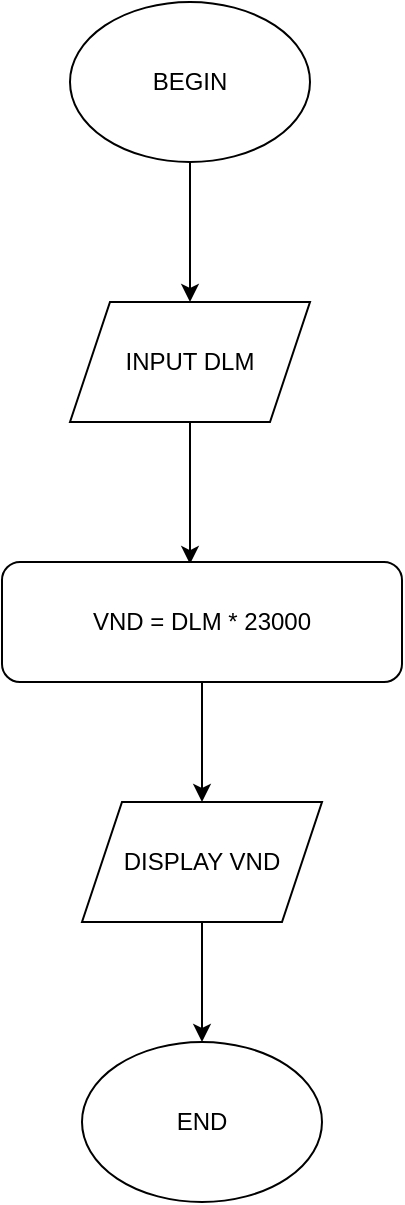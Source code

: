 <mxfile version="19.0.3" type="device"><diagram id="C5RBs43oDa-KdzZeNtuy" name="Page-1"><mxGraphModel dx="1422" dy="865" grid="1" gridSize="10" guides="1" tooltips="1" connect="1" arrows="1" fold="1" page="1" pageScale="1" pageWidth="827" pageHeight="1169" math="0" shadow="0"><root><mxCell id="WIyWlLk6GJQsqaUBKTNV-0"/><mxCell id="WIyWlLk6GJQsqaUBKTNV-1" parent="WIyWlLk6GJQsqaUBKTNV-0"/><mxCell id="UqgY3f-XIoswG_-R2vzX-6" style="edgeStyle=orthogonalEdgeStyle;rounded=0;orthogonalLoop=1;jettySize=auto;html=1;entryX=0.5;entryY=0;entryDx=0;entryDy=0;" edge="1" parent="WIyWlLk6GJQsqaUBKTNV-1" source="UqgY3f-XIoswG_-R2vzX-0" target="UqgY3f-XIoswG_-R2vzX-1"><mxGeometry relative="1" as="geometry"/></mxCell><mxCell id="UqgY3f-XIoswG_-R2vzX-0" value="BEGIN" style="ellipse;whiteSpace=wrap;html=1;" vertex="1" parent="WIyWlLk6GJQsqaUBKTNV-1"><mxGeometry x="354" y="110" width="120" height="80" as="geometry"/></mxCell><mxCell id="UqgY3f-XIoswG_-R2vzX-9" style="edgeStyle=orthogonalEdgeStyle;rounded=0;orthogonalLoop=1;jettySize=auto;html=1;entryX=0.47;entryY=0.017;entryDx=0;entryDy=0;entryPerimeter=0;" edge="1" parent="WIyWlLk6GJQsqaUBKTNV-1" source="UqgY3f-XIoswG_-R2vzX-1" target="UqgY3f-XIoswG_-R2vzX-3"><mxGeometry relative="1" as="geometry"/></mxCell><mxCell id="UqgY3f-XIoswG_-R2vzX-1" value="INPUT DLM" style="shape=parallelogram;perimeter=parallelogramPerimeter;whiteSpace=wrap;html=1;fixedSize=1;" vertex="1" parent="WIyWlLk6GJQsqaUBKTNV-1"><mxGeometry x="354" y="260" width="120" height="60" as="geometry"/></mxCell><mxCell id="UqgY3f-XIoswG_-R2vzX-8" style="edgeStyle=orthogonalEdgeStyle;rounded=0;orthogonalLoop=1;jettySize=auto;html=1;entryX=0.5;entryY=0;entryDx=0;entryDy=0;" edge="1" parent="WIyWlLk6GJQsqaUBKTNV-1" source="UqgY3f-XIoswG_-R2vzX-3" target="UqgY3f-XIoswG_-R2vzX-4"><mxGeometry relative="1" as="geometry"/></mxCell><mxCell id="UqgY3f-XIoswG_-R2vzX-3" value="VND = DLM * 23000" style="rounded=1;whiteSpace=wrap;html=1;" vertex="1" parent="WIyWlLk6GJQsqaUBKTNV-1"><mxGeometry x="320" y="390" width="200" height="60" as="geometry"/></mxCell><mxCell id="UqgY3f-XIoswG_-R2vzX-10" style="edgeStyle=orthogonalEdgeStyle;rounded=0;orthogonalLoop=1;jettySize=auto;html=1;entryX=0.5;entryY=0;entryDx=0;entryDy=0;" edge="1" parent="WIyWlLk6GJQsqaUBKTNV-1" source="UqgY3f-XIoswG_-R2vzX-4" target="UqgY3f-XIoswG_-R2vzX-5"><mxGeometry relative="1" as="geometry"/></mxCell><mxCell id="UqgY3f-XIoswG_-R2vzX-4" value="DISPLAY VND" style="shape=parallelogram;perimeter=parallelogramPerimeter;whiteSpace=wrap;html=1;fixedSize=1;" vertex="1" parent="WIyWlLk6GJQsqaUBKTNV-1"><mxGeometry x="360" y="510" width="120" height="60" as="geometry"/></mxCell><mxCell id="UqgY3f-XIoswG_-R2vzX-5" value="END" style="ellipse;whiteSpace=wrap;html=1;" vertex="1" parent="WIyWlLk6GJQsqaUBKTNV-1"><mxGeometry x="360" y="630" width="120" height="80" as="geometry"/></mxCell></root></mxGraphModel></diagram></mxfile>